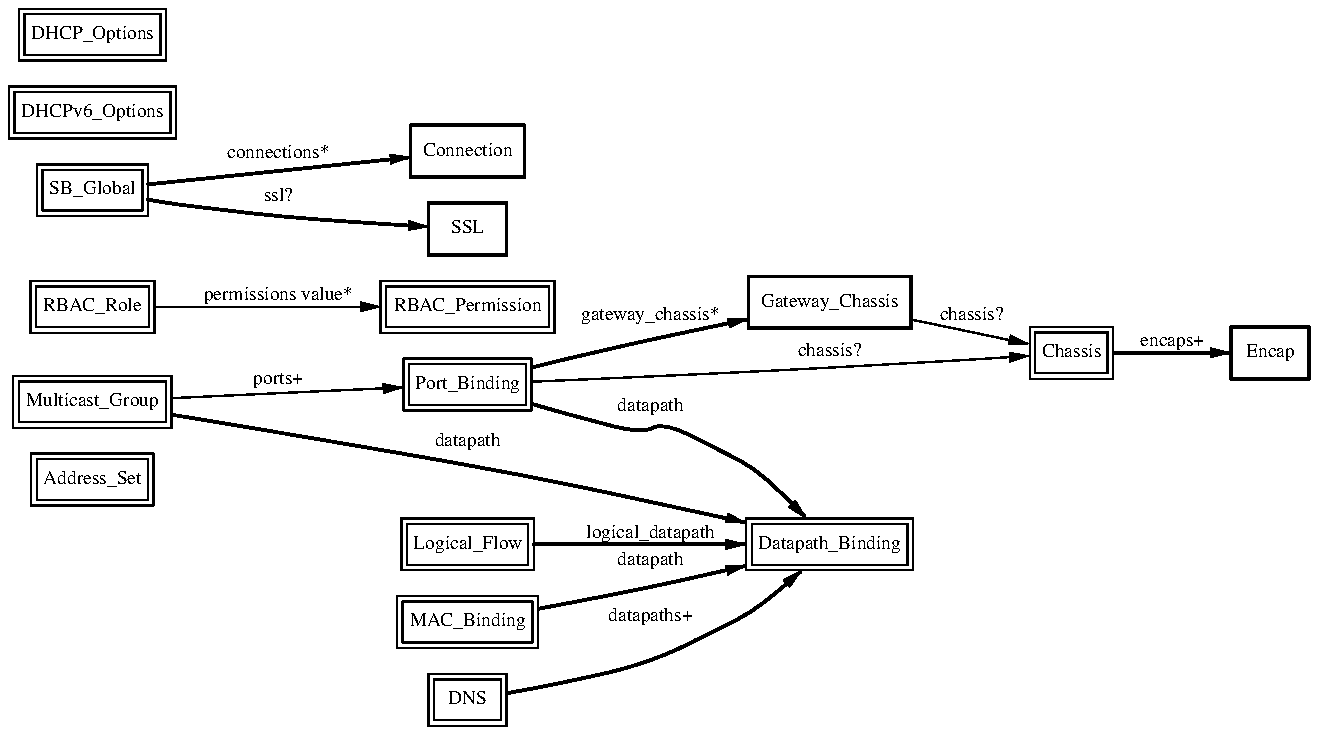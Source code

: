 .ps -3
.PS
linethick = 1;
linethick = 0.500000;
box at 0.417498,1.230891 wid 0.611870 height 0.259135 "Address_Set"
box at 0.417498,1.230891 wid 0.556314 height 0.203579
linethick = 1.000000;
box at 4.102988,2.116252 wid 0.813373 height 0.259135 "Gateway_Chassis"
linethick = 0.500000;
box at 5.312267,1.864321 wid 0.417498 height 0.259135 "Chassis"
box at 5.312267,1.864321 wid 0.361942 height 0.203579
linethick = 1.000000;
box at 6.305791,1.864321 wid 0.388703 height 0.259135 "Encap"
linethick = 0.500000;
box at 0.417498,1.619594 wid 0.791813 height 0.259135 "Multicast_Group"
box at 0.417498,1.619594 wid 0.736257 height 0.203579
linethick = 0.500000;
box at 2.292619,1.705989 wid 0.640634 height 0.259135 "Port_Binding"
box at 2.292619,1.705989 wid 0.585078 height 0.203579
linethick = 0.500000;
box at 4.102988,0.906972 wid 0.834985 height 0.259135 "Datapath_Binding"
box at 4.102988,0.906972 wid 0.779429 height 0.203579
linethick = 0.500000;
box at 2.292619,2.094692 wid 0.871005 height 0.259135 "RBAC_Permission"
box at 2.292619,2.094692 wid 0.815449 height 0.203579
linethick = 0.500000;
box at 0.417498,2.677746 wid 0.554238 height 0.259135 "SB_Global"
box at 0.417498,2.677746 wid 0.498682 height 0.203579
linethick = 1.000000;
box at 2.292619,2.872097 wid 0.568646 height 0.259135 "Connection"
linethick = 1.000000;
box at 2.292619,2.483394 wid 0.388703 height 0.259135 "SSL"
linethick = 0.500000;
box at 2.292619,0.906972 wid 0.662245 height 0.259135 "Logical_Flow"
box at 2.292619,0.906972 wid 0.606690 height 0.203579
linethick = 0.500000;
box at 2.292619,0.518270 wid 0.705417 height 0.259135 "MAC_Binding"
box at 2.292619,0.518270 wid 0.649862 height 0.203579
linethick = 0.500000;
box at 0.417498,2.094692 wid 0.619022 height 0.259135 "RBAC_Role"
box at 0.417498,2.094692 wid 0.563466 height 0.203579
linethick = 0.500000;
box at 2.292619,0.129568 wid 0.388703 height 0.259135 "DNS"
box at 2.292619,0.129568 wid 0.333147 height 0.203579
linethick = 0.500000;
box at 0.417498,3.066448 wid 0.834985 height 0.259135 "DHCPv6_Options"
box at 0.417498,3.066448 wid 0.779429 height 0.203579
linethick = 0.500000;
box at 0.417498,3.455151 wid 0.734233 height 0.259135 "DHCP_Options"
box at 0.417498,3.455151 wid 0.678678 height 0.203579
linethick = 0.500000;
spline -> from 4.512370,2.030996 to 4.512370,2.030996 to 4.709727,1.989846 to 4.938128,1.942269 to 5.100243,1.908529
"chassis?" at 4.811981,2.047892
linethick = 1.000000;
spline -> from 5.522685,1.864321 to 5.522685,1.864321 to 5.696306,1.864321 to 5.939374,1.864321 to 6.108848,1.864321
"encaps+" at 5.816026,1.918325
linethick = 0.500000;
spline -> from 0.815187,1.637889 to 0.815187,1.637889 to 1.159163,1.653748 to 1.650327,1.676396 to 1.970255,1.691115
"ports+" at 1.346051,1.731177
linethick = 1.000000;
spline -> from 0.815446,1.554914 to 0.815446,1.554914 to 1.412856,1.455924 to 2.575957,1.255924 to 3.555902,1.043744 to 3.597986,1.034622 to 3.641780,1.024620 to 3.685470,1.014254
"datapath" at 2.292619,1.421666
linethick = 1.000000;
spline -> from 2.614828,1.790364 to 2.614828,1.790364 to 2.694071,1.810473 to 2.778808,1.831463 to 2.857689,1.849913 to 3.136466,1.915215 to 3.451834,1.982642 to 3.695472,2.033277
"gateway_chassis*" at 3.206796,2.047892
linethick = 0.500000;
spline -> from 2.613687,1.719983 to 2.613687,1.719983 to 3.046702,1.739262 to 3.841936,1.775904 to 4.520455,1.813945 to 4.717138,1.824984 to 4.941134,1.839392 to 5.100606,1.849965
"chassis?" at 4.102988,1.867949
linethick = 1.000000;
spline -> from 2.614517,1.608503 to 2.614517,1.608503 to 2.693812,1.585388 to 2.778653,1.561340 to 2.857689,1.540402 to 3.165956,1.458775 to 3.271579,1.519360 to 3.555902,1.374867 to 3.723044,1.289922 to 3.882101,1.143874 to 3.985237,1.037525
"datapath" at 3.206796,1.594406
linethick = 1.000000;
spline -> from 0.696192,2.706613 to 0.696192,2.706613 to 1.048149,2.743099 to 1.650638,2.805551 to 2.006223,2.842400
"connections*" at 1.346051,2.861265
linethick = 1.000000;
spline -> from 0.695259,2.629702 to 0.695259,2.629702 to 0.781344,2.615968 to 0.876706,2.601819 to 0.964552,2.591350 to 1.365382,2.543462 to 1.836853,2.510707 to 2.096402,2.494693
"ssl?" at 1.346051,2.645354
linethick = 1.000000;
spline -> from 2.624675,0.906972 to 2.624675,0.906972 to 2.922732,0.906972 to 3.361655,0.906972 to 3.683811,0.906972
"logical_datapath" at 3.206796,0.960976
linethick = 1.000000;
spline -> from 2.647530,0.584298 to 2.647530,0.584298 to 2.901224,0.632704 to 3.250434,0.701582 to 3.555902,0.770201 to 3.597934,0.779634 to 3.641676,0.789895 to 3.685314,0.800364
"datapath" at 3.206796,0.824205
linethick = 0.500000;
spline -> from 0.727133,2.094692 to 0.727133,2.094692 to 1.035037,2.094692 to 1.510135,2.094692 to 1.856236,2.094692
"permissions value*" at 1.346051,2.148644
linethick = 1.000000;
spline -> from 2.487022,0.161550 to 2.487022,0.161550 to 2.742426,0.208697 to 3.200162,0.311133 to 3.555902,0.489475 to 3.706512,0.564966 to 3.857173,0.683961 to 3.962122,0.775643
"datapaths+" at 3.206796,0.543458
.ps +3
.PE
